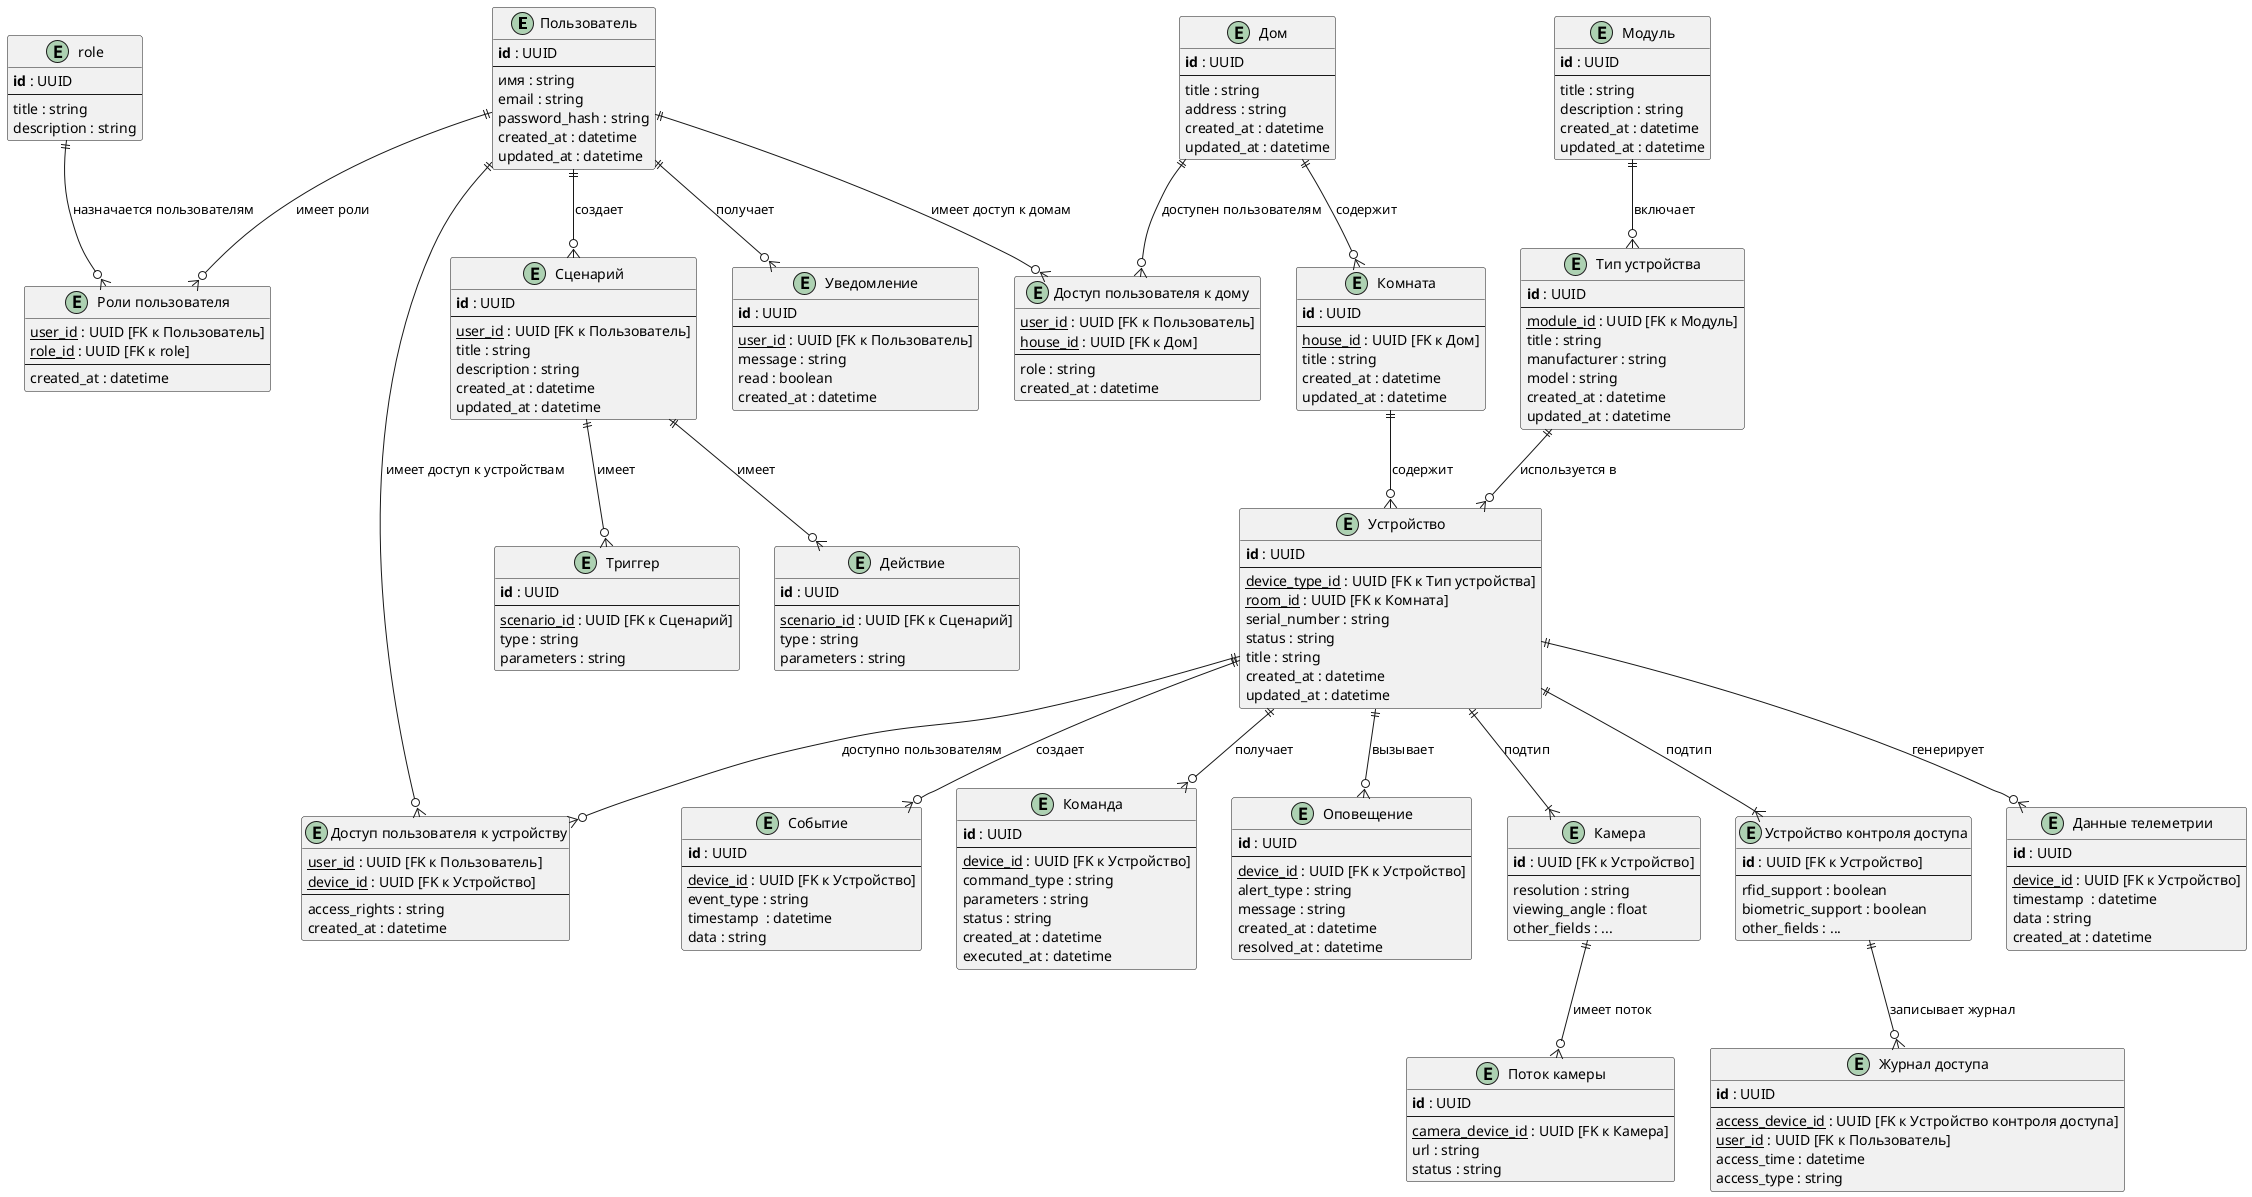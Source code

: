 @startuml

!define primary_key(x) <b>x</b>
!define foreign_key(x) <u>x</u>

entity "Пользователь" as User {
    primary_key(id) : UUID
    --
    имя : string
    email : string
    password_hash : string
    created_at : datetime
    updated_at : datetime
}

entity "role" as Role {
    primary_key(id) : UUID
    --
    title : string
    description : string
}

entity "Роли пользователя" as UserRole {
    foreign_key(user_id) : UUID [FK к Пользователь]
    foreign_key(role_id) : UUID [FK к role]
    --
    created_at : datetime
}

entity "Дом" as House {
    primary_key(id) : UUID
    --
    title : string
    address : string
    created_at : datetime
    updated_at : datetime
}

entity "Доступ пользователя к дому" as UserHouseAccess {
    foreign_key(user_id) : UUID [FK к Пользователь]
    foreign_key(house_id) : UUID [FK к Дом]
    --
    role : string
    created_at : datetime
}

entity "Комната" as Room {
    primary_key(id) : UUID
    --
    foreign_key(house_id) : UUID [FK к Дом]
    title : string
    created_at : datetime
    updated_at : datetime
}

entity "Модуль" as Module {
    primary_key(id) : UUID
    --
    title : string
    description : string
    created_at : datetime
    updated_at : datetime
}

entity "Тип устройства" as DeviceType {
    primary_key(id) : UUID
    --
    foreign_key(module_id) : UUID [FK к Модуль]
    title : string
    manufacturer : string
    model : string
    created_at : datetime
    updated_at : datetime
}

entity "Устройство" as Device {
    primary_key(id) : UUID
    --
    foreign_key(device_type_id) : UUID [FK к Тип устройства]
    foreign_key(room_id) : UUID [FK к Комната]
    serial_number : string
    status : string
    title : string
    created_at : datetime
    updated_at : datetime
}

entity "Доступ пользователя к устройству" as UserDeviceAccess {
    foreign_key(user_id) : UUID [FK к Пользователь]
    foreign_key(device_id) : UUID [FK к Устройство]
    --
    access_rights : string
    created_at : datetime
}

entity "Данные телеметрии" as TelemetryData {
    primary_key(id) : UUID
    --
    foreign_key(device_id) : UUID [FK к Устройство]
    timestamp  : datetime
    data : string
    created_at : datetime
}

entity "Сценарий" as Scenario {
    primary_key(id) : UUID
    --
    foreign_key(user_id) : UUID [FK к Пользователь]
    title : string
    description : string
    created_at : datetime
    updated_at : datetime
}

entity "Триггер" as Trigger {
    primary_key(id) : UUID
    --
    foreign_key(scenario_id) : UUID [FK к Сценарий]
    type : string
    parameters : string
}

entity "Действие" as Action {
    primary_key(id) : UUID
    --
    foreign_key(scenario_id) : UUID [FK к Сценарий]
    type : string
    parameters : string
}

entity "Событие" as Event {
    primary_key(id) : UUID
    --
    foreign_key(device_id) : UUID [FK к Устройство]
    event_type : string
    timestamp  : datetime
    data : string
}

entity "Команда" as Command {
    primary_key(id) : UUID
    --
    foreign_key(device_id) : UUID [FK к Устройство]
    command_type : string
    parameters : string
    status : string
    created_at : datetime
    executed_at : datetime
}

entity "Уведомление" as Notification {
    primary_key(id) : UUID
    --
    foreign_key(user_id) : UUID [FK к Пользователь]
    message : string
    read : boolean
    created_at : datetime
}

entity "Оповещение" as Alert {
    primary_key(id) : UUID
    --
    foreign_key(device_id) : UUID [FK к Устройство]
    alert_type : string
    message : string
    created_at : datetime
    resolved_at : datetime
}

entity "Камера" as CameraDevice {
    primary_key(id) : UUID [FK к Устройство]
    --
    resolution : string
    viewing_angle : float
    other_fields : ...
}

entity "Устройство контроля доступа" as AccessControlDevice {
    primary_key(id) : UUID [FK к Устройство]
    --
    rfid_support : boolean
    biometric_support : boolean
    other_fields : ...
}

entity "Поток камеры" as CameraStream {
    primary_key(id) : UUID
    --
    foreign_key(camera_device_id) : UUID [FK к Камера]
    url : string
    status : string
}

entity "Журнал доступа" as AccessLog {
    primary_key(id) : UUID
    --
    foreign_key(access_device_id) : UUID [FK к Устройство контроля доступа]
    foreign_key(user_id) : UUID [FK к Пользователь]
    access_time : datetime
    access_type : string
}

User ||--o{ UserRole : "имеет роли"
Role ||--o{ UserRole : "назначается пользователям"

User ||--o{ UserHouseAccess : "имеет доступ к домам"
House ||--o{ UserHouseAccess : "доступен пользователям"

House ||--o{ Room : "содержит"
Room ||--o{ Device : "содержит"

Module ||--o{ DeviceType : "включает"
DeviceType ||--o{ Device : "используется в"

User ||--o{ UserDeviceAccess : "имеет доступ к устройствам"
Device ||--o{ UserDeviceAccess : "доступно пользователям"

Device ||--o{ TelemetryData : "генерирует"
Device ||--o{ Event : "создает"
Device ||--o{ Command : "получает"
Device ||--o{ Alert : "вызывает"

Device ||--|{ CameraDevice : "подтип"
Device ||--|{ AccessControlDevice : "подтип"

CameraDevice ||--o{ CameraStream : "имеет поток"
AccessControlDevice ||--o{ AccessLog : "записывает журнал"

User ||--o{ Scenario : "создает"
Scenario ||--o{ Trigger : "имеет"
Scenario ||--o{ Action : "имеет"

User ||--o{ Notification : "получает"

@enduml
